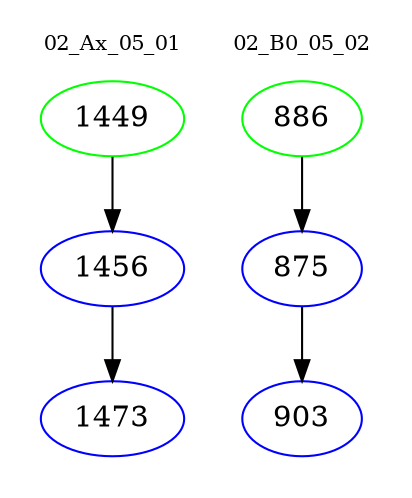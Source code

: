 digraph{
subgraph cluster_0 {
color = white
label = "02_Ax_05_01";
fontsize=10;
T0_1449 [label="1449", color="green"]
T0_1449 -> T0_1456 [color="black"]
T0_1456 [label="1456", color="blue"]
T0_1456 -> T0_1473 [color="black"]
T0_1473 [label="1473", color="blue"]
}
subgraph cluster_1 {
color = white
label = "02_B0_05_02";
fontsize=10;
T1_886 [label="886", color="green"]
T1_886 -> T1_875 [color="black"]
T1_875 [label="875", color="blue"]
T1_875 -> T1_903 [color="black"]
T1_903 [label="903", color="blue"]
}
}
